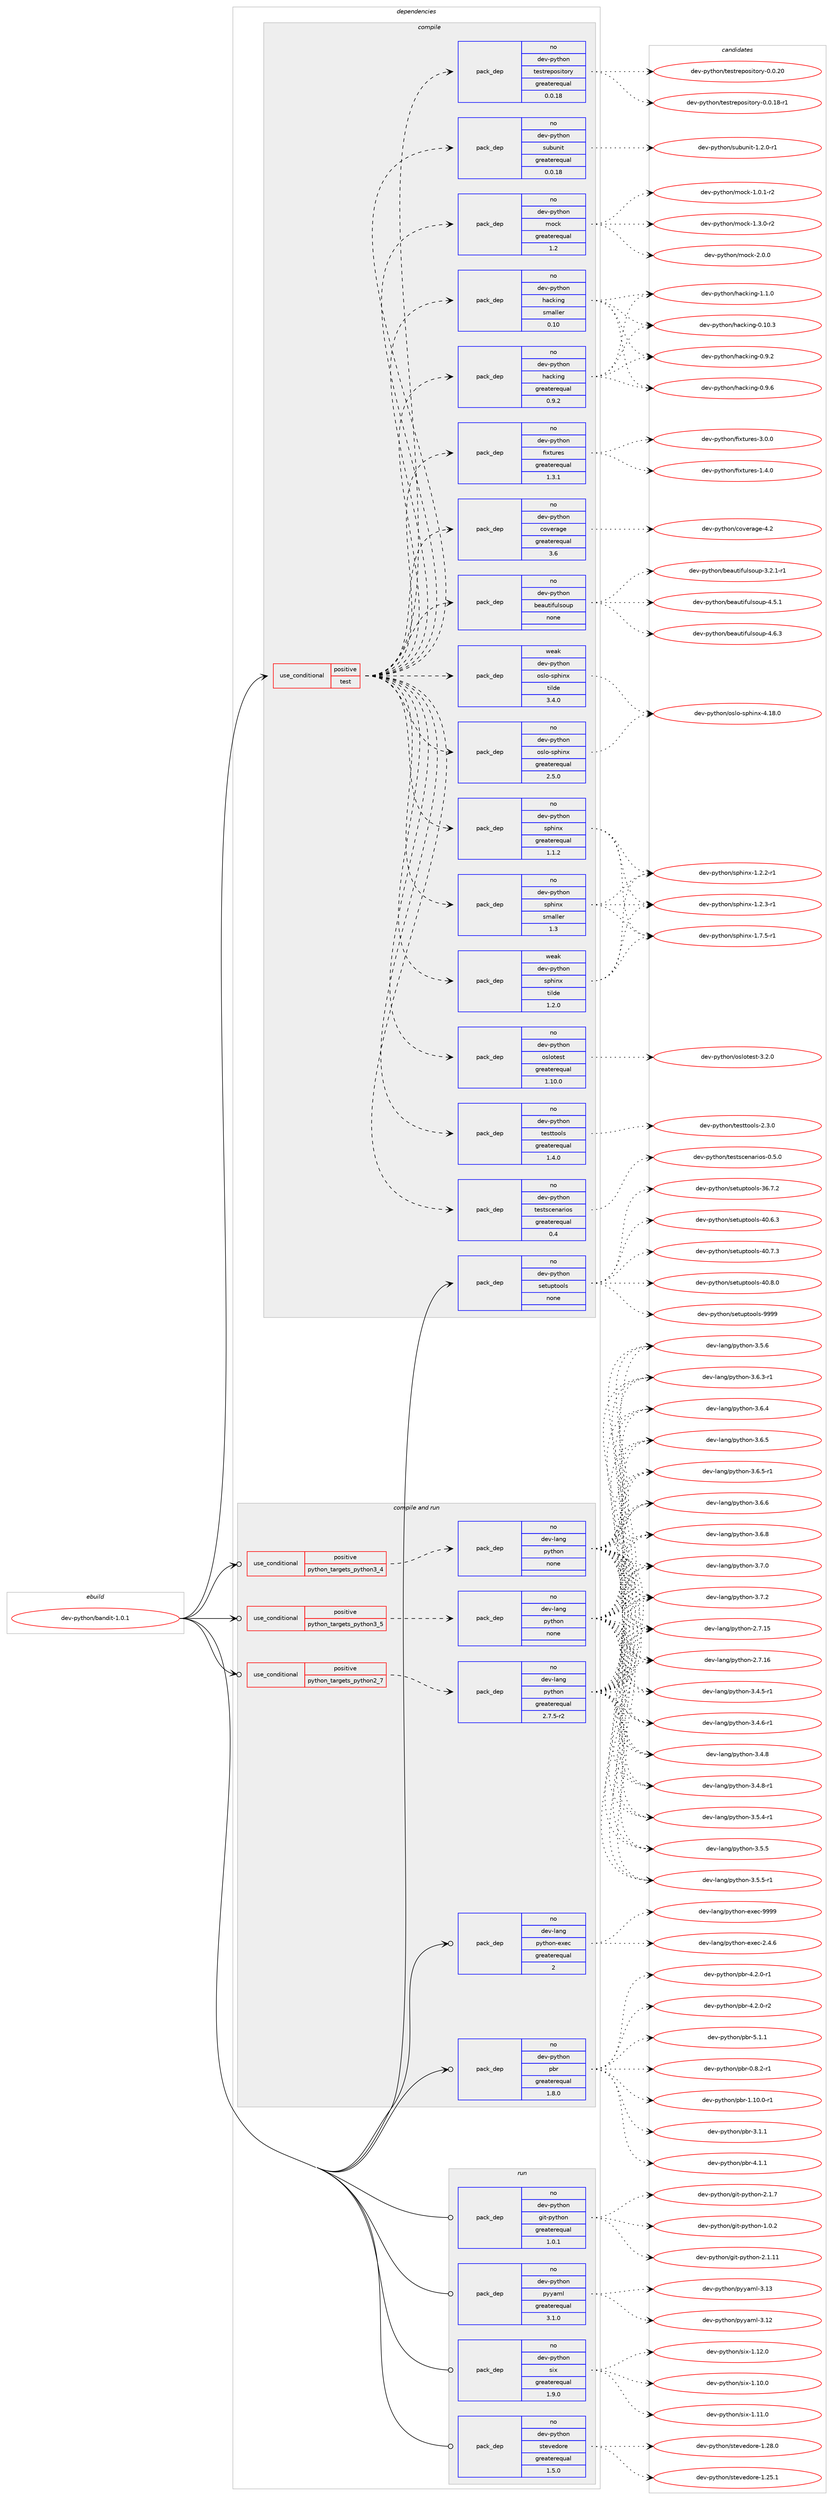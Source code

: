 digraph prolog {

# *************
# Graph options
# *************

newrank=true;
concentrate=true;
compound=true;
graph [rankdir=LR,fontname=Helvetica,fontsize=10,ranksep=1.5];#, ranksep=2.5, nodesep=0.2];
edge  [arrowhead=vee];
node  [fontname=Helvetica,fontsize=10];

# **********
# The ebuild
# **********

subgraph cluster_leftcol {
color=gray;
rank=same;
label=<<i>ebuild</i>>;
id [label="dev-python/bandit-1.0.1", color=red, width=4, href="../dev-python/bandit-1.0.1.svg"];
}

# ****************
# The dependencies
# ****************

subgraph cluster_midcol {
color=gray;
label=<<i>dependencies</i>>;
subgraph cluster_compile {
fillcolor="#eeeeee";
style=filled;
label=<<i>compile</i>>;
subgraph cond371466 {
dependency1400429 [label=<<TABLE BORDER="0" CELLBORDER="1" CELLSPACING="0" CELLPADDING="4"><TR><TD ROWSPAN="3" CELLPADDING="10">use_conditional</TD></TR><TR><TD>positive</TD></TR><TR><TD>test</TD></TR></TABLE>>, shape=none, color=red];
subgraph pack1005736 {
dependency1400430 [label=<<TABLE BORDER="0" CELLBORDER="1" CELLSPACING="0" CELLPADDING="4" WIDTH="220"><TR><TD ROWSPAN="6" CELLPADDING="30">pack_dep</TD></TR><TR><TD WIDTH="110">no</TD></TR><TR><TD>dev-python</TD></TR><TR><TD>coverage</TD></TR><TR><TD>greaterequal</TD></TR><TR><TD>3.6</TD></TR></TABLE>>, shape=none, color=blue];
}
dependency1400429:e -> dependency1400430:w [weight=20,style="dashed",arrowhead="vee"];
subgraph pack1005737 {
dependency1400431 [label=<<TABLE BORDER="0" CELLBORDER="1" CELLSPACING="0" CELLPADDING="4" WIDTH="220"><TR><TD ROWSPAN="6" CELLPADDING="30">pack_dep</TD></TR><TR><TD WIDTH="110">no</TD></TR><TR><TD>dev-python</TD></TR><TR><TD>fixtures</TD></TR><TR><TD>greaterequal</TD></TR><TR><TD>1.3.1</TD></TR></TABLE>>, shape=none, color=blue];
}
dependency1400429:e -> dependency1400431:w [weight=20,style="dashed",arrowhead="vee"];
subgraph pack1005738 {
dependency1400432 [label=<<TABLE BORDER="0" CELLBORDER="1" CELLSPACING="0" CELLPADDING="4" WIDTH="220"><TR><TD ROWSPAN="6" CELLPADDING="30">pack_dep</TD></TR><TR><TD WIDTH="110">no</TD></TR><TR><TD>dev-python</TD></TR><TR><TD>hacking</TD></TR><TR><TD>greaterequal</TD></TR><TR><TD>0.9.2</TD></TR></TABLE>>, shape=none, color=blue];
}
dependency1400429:e -> dependency1400432:w [weight=20,style="dashed",arrowhead="vee"];
subgraph pack1005739 {
dependency1400433 [label=<<TABLE BORDER="0" CELLBORDER="1" CELLSPACING="0" CELLPADDING="4" WIDTH="220"><TR><TD ROWSPAN="6" CELLPADDING="30">pack_dep</TD></TR><TR><TD WIDTH="110">no</TD></TR><TR><TD>dev-python</TD></TR><TR><TD>hacking</TD></TR><TR><TD>smaller</TD></TR><TR><TD>0.10</TD></TR></TABLE>>, shape=none, color=blue];
}
dependency1400429:e -> dependency1400433:w [weight=20,style="dashed",arrowhead="vee"];
subgraph pack1005740 {
dependency1400434 [label=<<TABLE BORDER="0" CELLBORDER="1" CELLSPACING="0" CELLPADDING="4" WIDTH="220"><TR><TD ROWSPAN="6" CELLPADDING="30">pack_dep</TD></TR><TR><TD WIDTH="110">no</TD></TR><TR><TD>dev-python</TD></TR><TR><TD>mock</TD></TR><TR><TD>greaterequal</TD></TR><TR><TD>1.2</TD></TR></TABLE>>, shape=none, color=blue];
}
dependency1400429:e -> dependency1400434:w [weight=20,style="dashed",arrowhead="vee"];
subgraph pack1005741 {
dependency1400435 [label=<<TABLE BORDER="0" CELLBORDER="1" CELLSPACING="0" CELLPADDING="4" WIDTH="220"><TR><TD ROWSPAN="6" CELLPADDING="30">pack_dep</TD></TR><TR><TD WIDTH="110">no</TD></TR><TR><TD>dev-python</TD></TR><TR><TD>subunit</TD></TR><TR><TD>greaterequal</TD></TR><TR><TD>0.0.18</TD></TR></TABLE>>, shape=none, color=blue];
}
dependency1400429:e -> dependency1400435:w [weight=20,style="dashed",arrowhead="vee"];
subgraph pack1005742 {
dependency1400436 [label=<<TABLE BORDER="0" CELLBORDER="1" CELLSPACING="0" CELLPADDING="4" WIDTH="220"><TR><TD ROWSPAN="6" CELLPADDING="30">pack_dep</TD></TR><TR><TD WIDTH="110">no</TD></TR><TR><TD>dev-python</TD></TR><TR><TD>testrepository</TD></TR><TR><TD>greaterequal</TD></TR><TR><TD>0.0.18</TD></TR></TABLE>>, shape=none, color=blue];
}
dependency1400429:e -> dependency1400436:w [weight=20,style="dashed",arrowhead="vee"];
subgraph pack1005743 {
dependency1400437 [label=<<TABLE BORDER="0" CELLBORDER="1" CELLSPACING="0" CELLPADDING="4" WIDTH="220"><TR><TD ROWSPAN="6" CELLPADDING="30">pack_dep</TD></TR><TR><TD WIDTH="110">no</TD></TR><TR><TD>dev-python</TD></TR><TR><TD>testscenarios</TD></TR><TR><TD>greaterequal</TD></TR><TR><TD>0.4</TD></TR></TABLE>>, shape=none, color=blue];
}
dependency1400429:e -> dependency1400437:w [weight=20,style="dashed",arrowhead="vee"];
subgraph pack1005744 {
dependency1400438 [label=<<TABLE BORDER="0" CELLBORDER="1" CELLSPACING="0" CELLPADDING="4" WIDTH="220"><TR><TD ROWSPAN="6" CELLPADDING="30">pack_dep</TD></TR><TR><TD WIDTH="110">no</TD></TR><TR><TD>dev-python</TD></TR><TR><TD>testtools</TD></TR><TR><TD>greaterequal</TD></TR><TR><TD>1.4.0</TD></TR></TABLE>>, shape=none, color=blue];
}
dependency1400429:e -> dependency1400438:w [weight=20,style="dashed",arrowhead="vee"];
subgraph pack1005745 {
dependency1400439 [label=<<TABLE BORDER="0" CELLBORDER="1" CELLSPACING="0" CELLPADDING="4" WIDTH="220"><TR><TD ROWSPAN="6" CELLPADDING="30">pack_dep</TD></TR><TR><TD WIDTH="110">no</TD></TR><TR><TD>dev-python</TD></TR><TR><TD>oslotest</TD></TR><TR><TD>greaterequal</TD></TR><TR><TD>1.10.0</TD></TR></TABLE>>, shape=none, color=blue];
}
dependency1400429:e -> dependency1400439:w [weight=20,style="dashed",arrowhead="vee"];
subgraph pack1005746 {
dependency1400440 [label=<<TABLE BORDER="0" CELLBORDER="1" CELLSPACING="0" CELLPADDING="4" WIDTH="220"><TR><TD ROWSPAN="6" CELLPADDING="30">pack_dep</TD></TR><TR><TD WIDTH="110">no</TD></TR><TR><TD>dev-python</TD></TR><TR><TD>sphinx</TD></TR><TR><TD>greaterequal</TD></TR><TR><TD>1.1.2</TD></TR></TABLE>>, shape=none, color=blue];
}
dependency1400429:e -> dependency1400440:w [weight=20,style="dashed",arrowhead="vee"];
subgraph pack1005747 {
dependency1400441 [label=<<TABLE BORDER="0" CELLBORDER="1" CELLSPACING="0" CELLPADDING="4" WIDTH="220"><TR><TD ROWSPAN="6" CELLPADDING="30">pack_dep</TD></TR><TR><TD WIDTH="110">weak</TD></TR><TR><TD>dev-python</TD></TR><TR><TD>sphinx</TD></TR><TR><TD>tilde</TD></TR><TR><TD>1.2.0</TD></TR></TABLE>>, shape=none, color=blue];
}
dependency1400429:e -> dependency1400441:w [weight=20,style="dashed",arrowhead="vee"];
subgraph pack1005748 {
dependency1400442 [label=<<TABLE BORDER="0" CELLBORDER="1" CELLSPACING="0" CELLPADDING="4" WIDTH="220"><TR><TD ROWSPAN="6" CELLPADDING="30">pack_dep</TD></TR><TR><TD WIDTH="110">no</TD></TR><TR><TD>dev-python</TD></TR><TR><TD>sphinx</TD></TR><TR><TD>smaller</TD></TR><TR><TD>1.3</TD></TR></TABLE>>, shape=none, color=blue];
}
dependency1400429:e -> dependency1400442:w [weight=20,style="dashed",arrowhead="vee"];
subgraph pack1005749 {
dependency1400443 [label=<<TABLE BORDER="0" CELLBORDER="1" CELLSPACING="0" CELLPADDING="4" WIDTH="220"><TR><TD ROWSPAN="6" CELLPADDING="30">pack_dep</TD></TR><TR><TD WIDTH="110">no</TD></TR><TR><TD>dev-python</TD></TR><TR><TD>oslo-sphinx</TD></TR><TR><TD>greaterequal</TD></TR><TR><TD>2.5.0</TD></TR></TABLE>>, shape=none, color=blue];
}
dependency1400429:e -> dependency1400443:w [weight=20,style="dashed",arrowhead="vee"];
subgraph pack1005750 {
dependency1400444 [label=<<TABLE BORDER="0" CELLBORDER="1" CELLSPACING="0" CELLPADDING="4" WIDTH="220"><TR><TD ROWSPAN="6" CELLPADDING="30">pack_dep</TD></TR><TR><TD WIDTH="110">weak</TD></TR><TR><TD>dev-python</TD></TR><TR><TD>oslo-sphinx</TD></TR><TR><TD>tilde</TD></TR><TR><TD>3.4.0</TD></TR></TABLE>>, shape=none, color=blue];
}
dependency1400429:e -> dependency1400444:w [weight=20,style="dashed",arrowhead="vee"];
subgraph pack1005751 {
dependency1400445 [label=<<TABLE BORDER="0" CELLBORDER="1" CELLSPACING="0" CELLPADDING="4" WIDTH="220"><TR><TD ROWSPAN="6" CELLPADDING="30">pack_dep</TD></TR><TR><TD WIDTH="110">no</TD></TR><TR><TD>dev-python</TD></TR><TR><TD>beautifulsoup</TD></TR><TR><TD>none</TD></TR><TR><TD></TD></TR></TABLE>>, shape=none, color=blue];
}
dependency1400429:e -> dependency1400445:w [weight=20,style="dashed",arrowhead="vee"];
}
id:e -> dependency1400429:w [weight=20,style="solid",arrowhead="vee"];
subgraph pack1005752 {
dependency1400446 [label=<<TABLE BORDER="0" CELLBORDER="1" CELLSPACING="0" CELLPADDING="4" WIDTH="220"><TR><TD ROWSPAN="6" CELLPADDING="30">pack_dep</TD></TR><TR><TD WIDTH="110">no</TD></TR><TR><TD>dev-python</TD></TR><TR><TD>setuptools</TD></TR><TR><TD>none</TD></TR><TR><TD></TD></TR></TABLE>>, shape=none, color=blue];
}
id:e -> dependency1400446:w [weight=20,style="solid",arrowhead="vee"];
}
subgraph cluster_compileandrun {
fillcolor="#eeeeee";
style=filled;
label=<<i>compile and run</i>>;
subgraph cond371467 {
dependency1400447 [label=<<TABLE BORDER="0" CELLBORDER="1" CELLSPACING="0" CELLPADDING="4"><TR><TD ROWSPAN="3" CELLPADDING="10">use_conditional</TD></TR><TR><TD>positive</TD></TR><TR><TD>python_targets_python2_7</TD></TR></TABLE>>, shape=none, color=red];
subgraph pack1005753 {
dependency1400448 [label=<<TABLE BORDER="0" CELLBORDER="1" CELLSPACING="0" CELLPADDING="4" WIDTH="220"><TR><TD ROWSPAN="6" CELLPADDING="30">pack_dep</TD></TR><TR><TD WIDTH="110">no</TD></TR><TR><TD>dev-lang</TD></TR><TR><TD>python</TD></TR><TR><TD>greaterequal</TD></TR><TR><TD>2.7.5-r2</TD></TR></TABLE>>, shape=none, color=blue];
}
dependency1400447:e -> dependency1400448:w [weight=20,style="dashed",arrowhead="vee"];
}
id:e -> dependency1400447:w [weight=20,style="solid",arrowhead="odotvee"];
subgraph cond371468 {
dependency1400449 [label=<<TABLE BORDER="0" CELLBORDER="1" CELLSPACING="0" CELLPADDING="4"><TR><TD ROWSPAN="3" CELLPADDING="10">use_conditional</TD></TR><TR><TD>positive</TD></TR><TR><TD>python_targets_python3_4</TD></TR></TABLE>>, shape=none, color=red];
subgraph pack1005754 {
dependency1400450 [label=<<TABLE BORDER="0" CELLBORDER="1" CELLSPACING="0" CELLPADDING="4" WIDTH="220"><TR><TD ROWSPAN="6" CELLPADDING="30">pack_dep</TD></TR><TR><TD WIDTH="110">no</TD></TR><TR><TD>dev-lang</TD></TR><TR><TD>python</TD></TR><TR><TD>none</TD></TR><TR><TD></TD></TR></TABLE>>, shape=none, color=blue];
}
dependency1400449:e -> dependency1400450:w [weight=20,style="dashed",arrowhead="vee"];
}
id:e -> dependency1400449:w [weight=20,style="solid",arrowhead="odotvee"];
subgraph cond371469 {
dependency1400451 [label=<<TABLE BORDER="0" CELLBORDER="1" CELLSPACING="0" CELLPADDING="4"><TR><TD ROWSPAN="3" CELLPADDING="10">use_conditional</TD></TR><TR><TD>positive</TD></TR><TR><TD>python_targets_python3_5</TD></TR></TABLE>>, shape=none, color=red];
subgraph pack1005755 {
dependency1400452 [label=<<TABLE BORDER="0" CELLBORDER="1" CELLSPACING="0" CELLPADDING="4" WIDTH="220"><TR><TD ROWSPAN="6" CELLPADDING="30">pack_dep</TD></TR><TR><TD WIDTH="110">no</TD></TR><TR><TD>dev-lang</TD></TR><TR><TD>python</TD></TR><TR><TD>none</TD></TR><TR><TD></TD></TR></TABLE>>, shape=none, color=blue];
}
dependency1400451:e -> dependency1400452:w [weight=20,style="dashed",arrowhead="vee"];
}
id:e -> dependency1400451:w [weight=20,style="solid",arrowhead="odotvee"];
subgraph pack1005756 {
dependency1400453 [label=<<TABLE BORDER="0" CELLBORDER="1" CELLSPACING="0" CELLPADDING="4" WIDTH="220"><TR><TD ROWSPAN="6" CELLPADDING="30">pack_dep</TD></TR><TR><TD WIDTH="110">no</TD></TR><TR><TD>dev-lang</TD></TR><TR><TD>python-exec</TD></TR><TR><TD>greaterequal</TD></TR><TR><TD>2</TD></TR></TABLE>>, shape=none, color=blue];
}
id:e -> dependency1400453:w [weight=20,style="solid",arrowhead="odotvee"];
subgraph pack1005757 {
dependency1400454 [label=<<TABLE BORDER="0" CELLBORDER="1" CELLSPACING="0" CELLPADDING="4" WIDTH="220"><TR><TD ROWSPAN="6" CELLPADDING="30">pack_dep</TD></TR><TR><TD WIDTH="110">no</TD></TR><TR><TD>dev-python</TD></TR><TR><TD>pbr</TD></TR><TR><TD>greaterequal</TD></TR><TR><TD>1.8.0</TD></TR></TABLE>>, shape=none, color=blue];
}
id:e -> dependency1400454:w [weight=20,style="solid",arrowhead="odotvee"];
}
subgraph cluster_run {
fillcolor="#eeeeee";
style=filled;
label=<<i>run</i>>;
subgraph pack1005758 {
dependency1400455 [label=<<TABLE BORDER="0" CELLBORDER="1" CELLSPACING="0" CELLPADDING="4" WIDTH="220"><TR><TD ROWSPAN="6" CELLPADDING="30">pack_dep</TD></TR><TR><TD WIDTH="110">no</TD></TR><TR><TD>dev-python</TD></TR><TR><TD>git-python</TD></TR><TR><TD>greaterequal</TD></TR><TR><TD>1.0.1</TD></TR></TABLE>>, shape=none, color=blue];
}
id:e -> dependency1400455:w [weight=20,style="solid",arrowhead="odot"];
subgraph pack1005759 {
dependency1400456 [label=<<TABLE BORDER="0" CELLBORDER="1" CELLSPACING="0" CELLPADDING="4" WIDTH="220"><TR><TD ROWSPAN="6" CELLPADDING="30">pack_dep</TD></TR><TR><TD WIDTH="110">no</TD></TR><TR><TD>dev-python</TD></TR><TR><TD>pyyaml</TD></TR><TR><TD>greaterequal</TD></TR><TR><TD>3.1.0</TD></TR></TABLE>>, shape=none, color=blue];
}
id:e -> dependency1400456:w [weight=20,style="solid",arrowhead="odot"];
subgraph pack1005760 {
dependency1400457 [label=<<TABLE BORDER="0" CELLBORDER="1" CELLSPACING="0" CELLPADDING="4" WIDTH="220"><TR><TD ROWSPAN="6" CELLPADDING="30">pack_dep</TD></TR><TR><TD WIDTH="110">no</TD></TR><TR><TD>dev-python</TD></TR><TR><TD>six</TD></TR><TR><TD>greaterequal</TD></TR><TR><TD>1.9.0</TD></TR></TABLE>>, shape=none, color=blue];
}
id:e -> dependency1400457:w [weight=20,style="solid",arrowhead="odot"];
subgraph pack1005761 {
dependency1400458 [label=<<TABLE BORDER="0" CELLBORDER="1" CELLSPACING="0" CELLPADDING="4" WIDTH="220"><TR><TD ROWSPAN="6" CELLPADDING="30">pack_dep</TD></TR><TR><TD WIDTH="110">no</TD></TR><TR><TD>dev-python</TD></TR><TR><TD>stevedore</TD></TR><TR><TD>greaterequal</TD></TR><TR><TD>1.5.0</TD></TR></TABLE>>, shape=none, color=blue];
}
id:e -> dependency1400458:w [weight=20,style="solid",arrowhead="odot"];
}
}

# **************
# The candidates
# **************

subgraph cluster_choices {
rank=same;
color=gray;
label=<<i>candidates</i>>;

subgraph choice1005736 {
color=black;
nodesep=1;
choice1001011184511212111610411111047991111181011149710310145524650 [label="dev-python/coverage-4.2", color=red, width=4,href="../dev-python/coverage-4.2.svg"];
dependency1400430:e -> choice1001011184511212111610411111047991111181011149710310145524650:w [style=dotted,weight="100"];
}
subgraph choice1005737 {
color=black;
nodesep=1;
choice1001011184511212111610411111047102105120116117114101115454946524648 [label="dev-python/fixtures-1.4.0", color=red, width=4,href="../dev-python/fixtures-1.4.0.svg"];
choice1001011184511212111610411111047102105120116117114101115455146484648 [label="dev-python/fixtures-3.0.0", color=red, width=4,href="../dev-python/fixtures-3.0.0.svg"];
dependency1400431:e -> choice1001011184511212111610411111047102105120116117114101115454946524648:w [style=dotted,weight="100"];
dependency1400431:e -> choice1001011184511212111610411111047102105120116117114101115455146484648:w [style=dotted,weight="100"];
}
subgraph choice1005738 {
color=black;
nodesep=1;
choice1001011184511212111610411111047104979910710511010345484649484651 [label="dev-python/hacking-0.10.3", color=red, width=4,href="../dev-python/hacking-0.10.3.svg"];
choice10010111845112121116104111110471049799107105110103454846574650 [label="dev-python/hacking-0.9.2", color=red, width=4,href="../dev-python/hacking-0.9.2.svg"];
choice10010111845112121116104111110471049799107105110103454846574654 [label="dev-python/hacking-0.9.6", color=red, width=4,href="../dev-python/hacking-0.9.6.svg"];
choice10010111845112121116104111110471049799107105110103454946494648 [label="dev-python/hacking-1.1.0", color=red, width=4,href="../dev-python/hacking-1.1.0.svg"];
dependency1400432:e -> choice1001011184511212111610411111047104979910710511010345484649484651:w [style=dotted,weight="100"];
dependency1400432:e -> choice10010111845112121116104111110471049799107105110103454846574650:w [style=dotted,weight="100"];
dependency1400432:e -> choice10010111845112121116104111110471049799107105110103454846574654:w [style=dotted,weight="100"];
dependency1400432:e -> choice10010111845112121116104111110471049799107105110103454946494648:w [style=dotted,weight="100"];
}
subgraph choice1005739 {
color=black;
nodesep=1;
choice1001011184511212111610411111047104979910710511010345484649484651 [label="dev-python/hacking-0.10.3", color=red, width=4,href="../dev-python/hacking-0.10.3.svg"];
choice10010111845112121116104111110471049799107105110103454846574650 [label="dev-python/hacking-0.9.2", color=red, width=4,href="../dev-python/hacking-0.9.2.svg"];
choice10010111845112121116104111110471049799107105110103454846574654 [label="dev-python/hacking-0.9.6", color=red, width=4,href="../dev-python/hacking-0.9.6.svg"];
choice10010111845112121116104111110471049799107105110103454946494648 [label="dev-python/hacking-1.1.0", color=red, width=4,href="../dev-python/hacking-1.1.0.svg"];
dependency1400433:e -> choice1001011184511212111610411111047104979910710511010345484649484651:w [style=dotted,weight="100"];
dependency1400433:e -> choice10010111845112121116104111110471049799107105110103454846574650:w [style=dotted,weight="100"];
dependency1400433:e -> choice10010111845112121116104111110471049799107105110103454846574654:w [style=dotted,weight="100"];
dependency1400433:e -> choice10010111845112121116104111110471049799107105110103454946494648:w [style=dotted,weight="100"];
}
subgraph choice1005740 {
color=black;
nodesep=1;
choice1001011184511212111610411111047109111991074549464846494511450 [label="dev-python/mock-1.0.1-r2", color=red, width=4,href="../dev-python/mock-1.0.1-r2.svg"];
choice1001011184511212111610411111047109111991074549465146484511450 [label="dev-python/mock-1.3.0-r2", color=red, width=4,href="../dev-python/mock-1.3.0-r2.svg"];
choice100101118451121211161041111104710911199107455046484648 [label="dev-python/mock-2.0.0", color=red, width=4,href="../dev-python/mock-2.0.0.svg"];
dependency1400434:e -> choice1001011184511212111610411111047109111991074549464846494511450:w [style=dotted,weight="100"];
dependency1400434:e -> choice1001011184511212111610411111047109111991074549465146484511450:w [style=dotted,weight="100"];
dependency1400434:e -> choice100101118451121211161041111104710911199107455046484648:w [style=dotted,weight="100"];
}
subgraph choice1005741 {
color=black;
nodesep=1;
choice1001011184511212111610411111047115117981171101051164549465046484511449 [label="dev-python/subunit-1.2.0-r1", color=red, width=4,href="../dev-python/subunit-1.2.0-r1.svg"];
dependency1400435:e -> choice1001011184511212111610411111047115117981171101051164549465046484511449:w [style=dotted,weight="100"];
}
subgraph choice1005742 {
color=black;
nodesep=1;
choice1001011184511212111610411111047116101115116114101112111115105116111114121454846484649564511449 [label="dev-python/testrepository-0.0.18-r1", color=red, width=4,href="../dev-python/testrepository-0.0.18-r1.svg"];
choice100101118451121211161041111104711610111511611410111211111510511611111412145484648465048 [label="dev-python/testrepository-0.0.20", color=red, width=4,href="../dev-python/testrepository-0.0.20.svg"];
dependency1400436:e -> choice1001011184511212111610411111047116101115116114101112111115105116111114121454846484649564511449:w [style=dotted,weight="100"];
dependency1400436:e -> choice100101118451121211161041111104711610111511611410111211111510511611111412145484648465048:w [style=dotted,weight="100"];
}
subgraph choice1005743 {
color=black;
nodesep=1;
choice10010111845112121116104111110471161011151161159910111097114105111115454846534648 [label="dev-python/testscenarios-0.5.0", color=red, width=4,href="../dev-python/testscenarios-0.5.0.svg"];
dependency1400437:e -> choice10010111845112121116104111110471161011151161159910111097114105111115454846534648:w [style=dotted,weight="100"];
}
subgraph choice1005744 {
color=black;
nodesep=1;
choice1001011184511212111610411111047116101115116116111111108115455046514648 [label="dev-python/testtools-2.3.0", color=red, width=4,href="../dev-python/testtools-2.3.0.svg"];
dependency1400438:e -> choice1001011184511212111610411111047116101115116116111111108115455046514648:w [style=dotted,weight="100"];
}
subgraph choice1005745 {
color=black;
nodesep=1;
choice1001011184511212111610411111047111115108111116101115116455146504648 [label="dev-python/oslotest-3.2.0", color=red, width=4,href="../dev-python/oslotest-3.2.0.svg"];
dependency1400439:e -> choice1001011184511212111610411111047111115108111116101115116455146504648:w [style=dotted,weight="100"];
}
subgraph choice1005746 {
color=black;
nodesep=1;
choice10010111845112121116104111110471151121041051101204549465046504511449 [label="dev-python/sphinx-1.2.2-r1", color=red, width=4,href="../dev-python/sphinx-1.2.2-r1.svg"];
choice10010111845112121116104111110471151121041051101204549465046514511449 [label="dev-python/sphinx-1.2.3-r1", color=red, width=4,href="../dev-python/sphinx-1.2.3-r1.svg"];
choice10010111845112121116104111110471151121041051101204549465546534511449 [label="dev-python/sphinx-1.7.5-r1", color=red, width=4,href="../dev-python/sphinx-1.7.5-r1.svg"];
dependency1400440:e -> choice10010111845112121116104111110471151121041051101204549465046504511449:w [style=dotted,weight="100"];
dependency1400440:e -> choice10010111845112121116104111110471151121041051101204549465046514511449:w [style=dotted,weight="100"];
dependency1400440:e -> choice10010111845112121116104111110471151121041051101204549465546534511449:w [style=dotted,weight="100"];
}
subgraph choice1005747 {
color=black;
nodesep=1;
choice10010111845112121116104111110471151121041051101204549465046504511449 [label="dev-python/sphinx-1.2.2-r1", color=red, width=4,href="../dev-python/sphinx-1.2.2-r1.svg"];
choice10010111845112121116104111110471151121041051101204549465046514511449 [label="dev-python/sphinx-1.2.3-r1", color=red, width=4,href="../dev-python/sphinx-1.2.3-r1.svg"];
choice10010111845112121116104111110471151121041051101204549465546534511449 [label="dev-python/sphinx-1.7.5-r1", color=red, width=4,href="../dev-python/sphinx-1.7.5-r1.svg"];
dependency1400441:e -> choice10010111845112121116104111110471151121041051101204549465046504511449:w [style=dotted,weight="100"];
dependency1400441:e -> choice10010111845112121116104111110471151121041051101204549465046514511449:w [style=dotted,weight="100"];
dependency1400441:e -> choice10010111845112121116104111110471151121041051101204549465546534511449:w [style=dotted,weight="100"];
}
subgraph choice1005748 {
color=black;
nodesep=1;
choice10010111845112121116104111110471151121041051101204549465046504511449 [label="dev-python/sphinx-1.2.2-r1", color=red, width=4,href="../dev-python/sphinx-1.2.2-r1.svg"];
choice10010111845112121116104111110471151121041051101204549465046514511449 [label="dev-python/sphinx-1.2.3-r1", color=red, width=4,href="../dev-python/sphinx-1.2.3-r1.svg"];
choice10010111845112121116104111110471151121041051101204549465546534511449 [label="dev-python/sphinx-1.7.5-r1", color=red, width=4,href="../dev-python/sphinx-1.7.5-r1.svg"];
dependency1400442:e -> choice10010111845112121116104111110471151121041051101204549465046504511449:w [style=dotted,weight="100"];
dependency1400442:e -> choice10010111845112121116104111110471151121041051101204549465046514511449:w [style=dotted,weight="100"];
dependency1400442:e -> choice10010111845112121116104111110471151121041051101204549465546534511449:w [style=dotted,weight="100"];
}
subgraph choice1005749 {
color=black;
nodesep=1;
choice10010111845112121116104111110471111151081114511511210410511012045524649564648 [label="dev-python/oslo-sphinx-4.18.0", color=red, width=4,href="../dev-python/oslo-sphinx-4.18.0.svg"];
dependency1400443:e -> choice10010111845112121116104111110471111151081114511511210410511012045524649564648:w [style=dotted,weight="100"];
}
subgraph choice1005750 {
color=black;
nodesep=1;
choice10010111845112121116104111110471111151081114511511210410511012045524649564648 [label="dev-python/oslo-sphinx-4.18.0", color=red, width=4,href="../dev-python/oslo-sphinx-4.18.0.svg"];
dependency1400444:e -> choice10010111845112121116104111110471111151081114511511210410511012045524649564648:w [style=dotted,weight="100"];
}
subgraph choice1005751 {
color=black;
nodesep=1;
choice100101118451121211161041111104798101971171161051021171081151111171124551465046494511449 [label="dev-python/beautifulsoup-3.2.1-r1", color=red, width=4,href="../dev-python/beautifulsoup-3.2.1-r1.svg"];
choice10010111845112121116104111110479810197117116105102117108115111117112455246534649 [label="dev-python/beautifulsoup-4.5.1", color=red, width=4,href="../dev-python/beautifulsoup-4.5.1.svg"];
choice10010111845112121116104111110479810197117116105102117108115111117112455246544651 [label="dev-python/beautifulsoup-4.6.3", color=red, width=4,href="../dev-python/beautifulsoup-4.6.3.svg"];
dependency1400445:e -> choice100101118451121211161041111104798101971171161051021171081151111171124551465046494511449:w [style=dotted,weight="100"];
dependency1400445:e -> choice10010111845112121116104111110479810197117116105102117108115111117112455246534649:w [style=dotted,weight="100"];
dependency1400445:e -> choice10010111845112121116104111110479810197117116105102117108115111117112455246544651:w [style=dotted,weight="100"];
}
subgraph choice1005752 {
color=black;
nodesep=1;
choice100101118451121211161041111104711510111611711211611111110811545515446554650 [label="dev-python/setuptools-36.7.2", color=red, width=4,href="../dev-python/setuptools-36.7.2.svg"];
choice100101118451121211161041111104711510111611711211611111110811545524846544651 [label="dev-python/setuptools-40.6.3", color=red, width=4,href="../dev-python/setuptools-40.6.3.svg"];
choice100101118451121211161041111104711510111611711211611111110811545524846554651 [label="dev-python/setuptools-40.7.3", color=red, width=4,href="../dev-python/setuptools-40.7.3.svg"];
choice100101118451121211161041111104711510111611711211611111110811545524846564648 [label="dev-python/setuptools-40.8.0", color=red, width=4,href="../dev-python/setuptools-40.8.0.svg"];
choice10010111845112121116104111110471151011161171121161111111081154557575757 [label="dev-python/setuptools-9999", color=red, width=4,href="../dev-python/setuptools-9999.svg"];
dependency1400446:e -> choice100101118451121211161041111104711510111611711211611111110811545515446554650:w [style=dotted,weight="100"];
dependency1400446:e -> choice100101118451121211161041111104711510111611711211611111110811545524846544651:w [style=dotted,weight="100"];
dependency1400446:e -> choice100101118451121211161041111104711510111611711211611111110811545524846554651:w [style=dotted,weight="100"];
dependency1400446:e -> choice100101118451121211161041111104711510111611711211611111110811545524846564648:w [style=dotted,weight="100"];
dependency1400446:e -> choice10010111845112121116104111110471151011161171121161111111081154557575757:w [style=dotted,weight="100"];
}
subgraph choice1005753 {
color=black;
nodesep=1;
choice10010111845108971101034711212111610411111045504655464953 [label="dev-lang/python-2.7.15", color=red, width=4,href="../dev-lang/python-2.7.15.svg"];
choice10010111845108971101034711212111610411111045504655464954 [label="dev-lang/python-2.7.16", color=red, width=4,href="../dev-lang/python-2.7.16.svg"];
choice1001011184510897110103471121211161041111104551465246534511449 [label="dev-lang/python-3.4.5-r1", color=red, width=4,href="../dev-lang/python-3.4.5-r1.svg"];
choice1001011184510897110103471121211161041111104551465246544511449 [label="dev-lang/python-3.4.6-r1", color=red, width=4,href="../dev-lang/python-3.4.6-r1.svg"];
choice100101118451089711010347112121116104111110455146524656 [label="dev-lang/python-3.4.8", color=red, width=4,href="../dev-lang/python-3.4.8.svg"];
choice1001011184510897110103471121211161041111104551465246564511449 [label="dev-lang/python-3.4.8-r1", color=red, width=4,href="../dev-lang/python-3.4.8-r1.svg"];
choice1001011184510897110103471121211161041111104551465346524511449 [label="dev-lang/python-3.5.4-r1", color=red, width=4,href="../dev-lang/python-3.5.4-r1.svg"];
choice100101118451089711010347112121116104111110455146534653 [label="dev-lang/python-3.5.5", color=red, width=4,href="../dev-lang/python-3.5.5.svg"];
choice1001011184510897110103471121211161041111104551465346534511449 [label="dev-lang/python-3.5.5-r1", color=red, width=4,href="../dev-lang/python-3.5.5-r1.svg"];
choice100101118451089711010347112121116104111110455146534654 [label="dev-lang/python-3.5.6", color=red, width=4,href="../dev-lang/python-3.5.6.svg"];
choice1001011184510897110103471121211161041111104551465446514511449 [label="dev-lang/python-3.6.3-r1", color=red, width=4,href="../dev-lang/python-3.6.3-r1.svg"];
choice100101118451089711010347112121116104111110455146544652 [label="dev-lang/python-3.6.4", color=red, width=4,href="../dev-lang/python-3.6.4.svg"];
choice100101118451089711010347112121116104111110455146544653 [label="dev-lang/python-3.6.5", color=red, width=4,href="../dev-lang/python-3.6.5.svg"];
choice1001011184510897110103471121211161041111104551465446534511449 [label="dev-lang/python-3.6.5-r1", color=red, width=4,href="../dev-lang/python-3.6.5-r1.svg"];
choice100101118451089711010347112121116104111110455146544654 [label="dev-lang/python-3.6.6", color=red, width=4,href="../dev-lang/python-3.6.6.svg"];
choice100101118451089711010347112121116104111110455146544656 [label="dev-lang/python-3.6.8", color=red, width=4,href="../dev-lang/python-3.6.8.svg"];
choice100101118451089711010347112121116104111110455146554648 [label="dev-lang/python-3.7.0", color=red, width=4,href="../dev-lang/python-3.7.0.svg"];
choice100101118451089711010347112121116104111110455146554650 [label="dev-lang/python-3.7.2", color=red, width=4,href="../dev-lang/python-3.7.2.svg"];
dependency1400448:e -> choice10010111845108971101034711212111610411111045504655464953:w [style=dotted,weight="100"];
dependency1400448:e -> choice10010111845108971101034711212111610411111045504655464954:w [style=dotted,weight="100"];
dependency1400448:e -> choice1001011184510897110103471121211161041111104551465246534511449:w [style=dotted,weight="100"];
dependency1400448:e -> choice1001011184510897110103471121211161041111104551465246544511449:w [style=dotted,weight="100"];
dependency1400448:e -> choice100101118451089711010347112121116104111110455146524656:w [style=dotted,weight="100"];
dependency1400448:e -> choice1001011184510897110103471121211161041111104551465246564511449:w [style=dotted,weight="100"];
dependency1400448:e -> choice1001011184510897110103471121211161041111104551465346524511449:w [style=dotted,weight="100"];
dependency1400448:e -> choice100101118451089711010347112121116104111110455146534653:w [style=dotted,weight="100"];
dependency1400448:e -> choice1001011184510897110103471121211161041111104551465346534511449:w [style=dotted,weight="100"];
dependency1400448:e -> choice100101118451089711010347112121116104111110455146534654:w [style=dotted,weight="100"];
dependency1400448:e -> choice1001011184510897110103471121211161041111104551465446514511449:w [style=dotted,weight="100"];
dependency1400448:e -> choice100101118451089711010347112121116104111110455146544652:w [style=dotted,weight="100"];
dependency1400448:e -> choice100101118451089711010347112121116104111110455146544653:w [style=dotted,weight="100"];
dependency1400448:e -> choice1001011184510897110103471121211161041111104551465446534511449:w [style=dotted,weight="100"];
dependency1400448:e -> choice100101118451089711010347112121116104111110455146544654:w [style=dotted,weight="100"];
dependency1400448:e -> choice100101118451089711010347112121116104111110455146544656:w [style=dotted,weight="100"];
dependency1400448:e -> choice100101118451089711010347112121116104111110455146554648:w [style=dotted,weight="100"];
dependency1400448:e -> choice100101118451089711010347112121116104111110455146554650:w [style=dotted,weight="100"];
}
subgraph choice1005754 {
color=black;
nodesep=1;
choice10010111845108971101034711212111610411111045504655464953 [label="dev-lang/python-2.7.15", color=red, width=4,href="../dev-lang/python-2.7.15.svg"];
choice10010111845108971101034711212111610411111045504655464954 [label="dev-lang/python-2.7.16", color=red, width=4,href="../dev-lang/python-2.7.16.svg"];
choice1001011184510897110103471121211161041111104551465246534511449 [label="dev-lang/python-3.4.5-r1", color=red, width=4,href="../dev-lang/python-3.4.5-r1.svg"];
choice1001011184510897110103471121211161041111104551465246544511449 [label="dev-lang/python-3.4.6-r1", color=red, width=4,href="../dev-lang/python-3.4.6-r1.svg"];
choice100101118451089711010347112121116104111110455146524656 [label="dev-lang/python-3.4.8", color=red, width=4,href="../dev-lang/python-3.4.8.svg"];
choice1001011184510897110103471121211161041111104551465246564511449 [label="dev-lang/python-3.4.8-r1", color=red, width=4,href="../dev-lang/python-3.4.8-r1.svg"];
choice1001011184510897110103471121211161041111104551465346524511449 [label="dev-lang/python-3.5.4-r1", color=red, width=4,href="../dev-lang/python-3.5.4-r1.svg"];
choice100101118451089711010347112121116104111110455146534653 [label="dev-lang/python-3.5.5", color=red, width=4,href="../dev-lang/python-3.5.5.svg"];
choice1001011184510897110103471121211161041111104551465346534511449 [label="dev-lang/python-3.5.5-r1", color=red, width=4,href="../dev-lang/python-3.5.5-r1.svg"];
choice100101118451089711010347112121116104111110455146534654 [label="dev-lang/python-3.5.6", color=red, width=4,href="../dev-lang/python-3.5.6.svg"];
choice1001011184510897110103471121211161041111104551465446514511449 [label="dev-lang/python-3.6.3-r1", color=red, width=4,href="../dev-lang/python-3.6.3-r1.svg"];
choice100101118451089711010347112121116104111110455146544652 [label="dev-lang/python-3.6.4", color=red, width=4,href="../dev-lang/python-3.6.4.svg"];
choice100101118451089711010347112121116104111110455146544653 [label="dev-lang/python-3.6.5", color=red, width=4,href="../dev-lang/python-3.6.5.svg"];
choice1001011184510897110103471121211161041111104551465446534511449 [label="dev-lang/python-3.6.5-r1", color=red, width=4,href="../dev-lang/python-3.6.5-r1.svg"];
choice100101118451089711010347112121116104111110455146544654 [label="dev-lang/python-3.6.6", color=red, width=4,href="../dev-lang/python-3.6.6.svg"];
choice100101118451089711010347112121116104111110455146544656 [label="dev-lang/python-3.6.8", color=red, width=4,href="../dev-lang/python-3.6.8.svg"];
choice100101118451089711010347112121116104111110455146554648 [label="dev-lang/python-3.7.0", color=red, width=4,href="../dev-lang/python-3.7.0.svg"];
choice100101118451089711010347112121116104111110455146554650 [label="dev-lang/python-3.7.2", color=red, width=4,href="../dev-lang/python-3.7.2.svg"];
dependency1400450:e -> choice10010111845108971101034711212111610411111045504655464953:w [style=dotted,weight="100"];
dependency1400450:e -> choice10010111845108971101034711212111610411111045504655464954:w [style=dotted,weight="100"];
dependency1400450:e -> choice1001011184510897110103471121211161041111104551465246534511449:w [style=dotted,weight="100"];
dependency1400450:e -> choice1001011184510897110103471121211161041111104551465246544511449:w [style=dotted,weight="100"];
dependency1400450:e -> choice100101118451089711010347112121116104111110455146524656:w [style=dotted,weight="100"];
dependency1400450:e -> choice1001011184510897110103471121211161041111104551465246564511449:w [style=dotted,weight="100"];
dependency1400450:e -> choice1001011184510897110103471121211161041111104551465346524511449:w [style=dotted,weight="100"];
dependency1400450:e -> choice100101118451089711010347112121116104111110455146534653:w [style=dotted,weight="100"];
dependency1400450:e -> choice1001011184510897110103471121211161041111104551465346534511449:w [style=dotted,weight="100"];
dependency1400450:e -> choice100101118451089711010347112121116104111110455146534654:w [style=dotted,weight="100"];
dependency1400450:e -> choice1001011184510897110103471121211161041111104551465446514511449:w [style=dotted,weight="100"];
dependency1400450:e -> choice100101118451089711010347112121116104111110455146544652:w [style=dotted,weight="100"];
dependency1400450:e -> choice100101118451089711010347112121116104111110455146544653:w [style=dotted,weight="100"];
dependency1400450:e -> choice1001011184510897110103471121211161041111104551465446534511449:w [style=dotted,weight="100"];
dependency1400450:e -> choice100101118451089711010347112121116104111110455146544654:w [style=dotted,weight="100"];
dependency1400450:e -> choice100101118451089711010347112121116104111110455146544656:w [style=dotted,weight="100"];
dependency1400450:e -> choice100101118451089711010347112121116104111110455146554648:w [style=dotted,weight="100"];
dependency1400450:e -> choice100101118451089711010347112121116104111110455146554650:w [style=dotted,weight="100"];
}
subgraph choice1005755 {
color=black;
nodesep=1;
choice10010111845108971101034711212111610411111045504655464953 [label="dev-lang/python-2.7.15", color=red, width=4,href="../dev-lang/python-2.7.15.svg"];
choice10010111845108971101034711212111610411111045504655464954 [label="dev-lang/python-2.7.16", color=red, width=4,href="../dev-lang/python-2.7.16.svg"];
choice1001011184510897110103471121211161041111104551465246534511449 [label="dev-lang/python-3.4.5-r1", color=red, width=4,href="../dev-lang/python-3.4.5-r1.svg"];
choice1001011184510897110103471121211161041111104551465246544511449 [label="dev-lang/python-3.4.6-r1", color=red, width=4,href="../dev-lang/python-3.4.6-r1.svg"];
choice100101118451089711010347112121116104111110455146524656 [label="dev-lang/python-3.4.8", color=red, width=4,href="../dev-lang/python-3.4.8.svg"];
choice1001011184510897110103471121211161041111104551465246564511449 [label="dev-lang/python-3.4.8-r1", color=red, width=4,href="../dev-lang/python-3.4.8-r1.svg"];
choice1001011184510897110103471121211161041111104551465346524511449 [label="dev-lang/python-3.5.4-r1", color=red, width=4,href="../dev-lang/python-3.5.4-r1.svg"];
choice100101118451089711010347112121116104111110455146534653 [label="dev-lang/python-3.5.5", color=red, width=4,href="../dev-lang/python-3.5.5.svg"];
choice1001011184510897110103471121211161041111104551465346534511449 [label="dev-lang/python-3.5.5-r1", color=red, width=4,href="../dev-lang/python-3.5.5-r1.svg"];
choice100101118451089711010347112121116104111110455146534654 [label="dev-lang/python-3.5.6", color=red, width=4,href="../dev-lang/python-3.5.6.svg"];
choice1001011184510897110103471121211161041111104551465446514511449 [label="dev-lang/python-3.6.3-r1", color=red, width=4,href="../dev-lang/python-3.6.3-r1.svg"];
choice100101118451089711010347112121116104111110455146544652 [label="dev-lang/python-3.6.4", color=red, width=4,href="../dev-lang/python-3.6.4.svg"];
choice100101118451089711010347112121116104111110455146544653 [label="dev-lang/python-3.6.5", color=red, width=4,href="../dev-lang/python-3.6.5.svg"];
choice1001011184510897110103471121211161041111104551465446534511449 [label="dev-lang/python-3.6.5-r1", color=red, width=4,href="../dev-lang/python-3.6.5-r1.svg"];
choice100101118451089711010347112121116104111110455146544654 [label="dev-lang/python-3.6.6", color=red, width=4,href="../dev-lang/python-3.6.6.svg"];
choice100101118451089711010347112121116104111110455146544656 [label="dev-lang/python-3.6.8", color=red, width=4,href="../dev-lang/python-3.6.8.svg"];
choice100101118451089711010347112121116104111110455146554648 [label="dev-lang/python-3.7.0", color=red, width=4,href="../dev-lang/python-3.7.0.svg"];
choice100101118451089711010347112121116104111110455146554650 [label="dev-lang/python-3.7.2", color=red, width=4,href="../dev-lang/python-3.7.2.svg"];
dependency1400452:e -> choice10010111845108971101034711212111610411111045504655464953:w [style=dotted,weight="100"];
dependency1400452:e -> choice10010111845108971101034711212111610411111045504655464954:w [style=dotted,weight="100"];
dependency1400452:e -> choice1001011184510897110103471121211161041111104551465246534511449:w [style=dotted,weight="100"];
dependency1400452:e -> choice1001011184510897110103471121211161041111104551465246544511449:w [style=dotted,weight="100"];
dependency1400452:e -> choice100101118451089711010347112121116104111110455146524656:w [style=dotted,weight="100"];
dependency1400452:e -> choice1001011184510897110103471121211161041111104551465246564511449:w [style=dotted,weight="100"];
dependency1400452:e -> choice1001011184510897110103471121211161041111104551465346524511449:w [style=dotted,weight="100"];
dependency1400452:e -> choice100101118451089711010347112121116104111110455146534653:w [style=dotted,weight="100"];
dependency1400452:e -> choice1001011184510897110103471121211161041111104551465346534511449:w [style=dotted,weight="100"];
dependency1400452:e -> choice100101118451089711010347112121116104111110455146534654:w [style=dotted,weight="100"];
dependency1400452:e -> choice1001011184510897110103471121211161041111104551465446514511449:w [style=dotted,weight="100"];
dependency1400452:e -> choice100101118451089711010347112121116104111110455146544652:w [style=dotted,weight="100"];
dependency1400452:e -> choice100101118451089711010347112121116104111110455146544653:w [style=dotted,weight="100"];
dependency1400452:e -> choice1001011184510897110103471121211161041111104551465446534511449:w [style=dotted,weight="100"];
dependency1400452:e -> choice100101118451089711010347112121116104111110455146544654:w [style=dotted,weight="100"];
dependency1400452:e -> choice100101118451089711010347112121116104111110455146544656:w [style=dotted,weight="100"];
dependency1400452:e -> choice100101118451089711010347112121116104111110455146554648:w [style=dotted,weight="100"];
dependency1400452:e -> choice100101118451089711010347112121116104111110455146554650:w [style=dotted,weight="100"];
}
subgraph choice1005756 {
color=black;
nodesep=1;
choice1001011184510897110103471121211161041111104510112010199455046524654 [label="dev-lang/python-exec-2.4.6", color=red, width=4,href="../dev-lang/python-exec-2.4.6.svg"];
choice10010111845108971101034711212111610411111045101120101994557575757 [label="dev-lang/python-exec-9999", color=red, width=4,href="../dev-lang/python-exec-9999.svg"];
dependency1400453:e -> choice1001011184510897110103471121211161041111104510112010199455046524654:w [style=dotted,weight="100"];
dependency1400453:e -> choice10010111845108971101034711212111610411111045101120101994557575757:w [style=dotted,weight="100"];
}
subgraph choice1005757 {
color=black;
nodesep=1;
choice1001011184511212111610411111047112981144548465646504511449 [label="dev-python/pbr-0.8.2-r1", color=red, width=4,href="../dev-python/pbr-0.8.2-r1.svg"];
choice100101118451121211161041111104711298114454946494846484511449 [label="dev-python/pbr-1.10.0-r1", color=red, width=4,href="../dev-python/pbr-1.10.0-r1.svg"];
choice100101118451121211161041111104711298114455146494649 [label="dev-python/pbr-3.1.1", color=red, width=4,href="../dev-python/pbr-3.1.1.svg"];
choice100101118451121211161041111104711298114455246494649 [label="dev-python/pbr-4.1.1", color=red, width=4,href="../dev-python/pbr-4.1.1.svg"];
choice1001011184511212111610411111047112981144552465046484511449 [label="dev-python/pbr-4.2.0-r1", color=red, width=4,href="../dev-python/pbr-4.2.0-r1.svg"];
choice1001011184511212111610411111047112981144552465046484511450 [label="dev-python/pbr-4.2.0-r2", color=red, width=4,href="../dev-python/pbr-4.2.0-r2.svg"];
choice100101118451121211161041111104711298114455346494649 [label="dev-python/pbr-5.1.1", color=red, width=4,href="../dev-python/pbr-5.1.1.svg"];
dependency1400454:e -> choice1001011184511212111610411111047112981144548465646504511449:w [style=dotted,weight="100"];
dependency1400454:e -> choice100101118451121211161041111104711298114454946494846484511449:w [style=dotted,weight="100"];
dependency1400454:e -> choice100101118451121211161041111104711298114455146494649:w [style=dotted,weight="100"];
dependency1400454:e -> choice100101118451121211161041111104711298114455246494649:w [style=dotted,weight="100"];
dependency1400454:e -> choice1001011184511212111610411111047112981144552465046484511449:w [style=dotted,weight="100"];
dependency1400454:e -> choice1001011184511212111610411111047112981144552465046484511450:w [style=dotted,weight="100"];
dependency1400454:e -> choice100101118451121211161041111104711298114455346494649:w [style=dotted,weight="100"];
}
subgraph choice1005758 {
color=black;
nodesep=1;
choice100101118451121211161041111104710310511645112121116104111110454946484650 [label="dev-python/git-python-1.0.2", color=red, width=4,href="../dev-python/git-python-1.0.2.svg"];
choice10010111845112121116104111110471031051164511212111610411111045504649464949 [label="dev-python/git-python-2.1.11", color=red, width=4,href="../dev-python/git-python-2.1.11.svg"];
choice100101118451121211161041111104710310511645112121116104111110455046494655 [label="dev-python/git-python-2.1.7", color=red, width=4,href="../dev-python/git-python-2.1.7.svg"];
dependency1400455:e -> choice100101118451121211161041111104710310511645112121116104111110454946484650:w [style=dotted,weight="100"];
dependency1400455:e -> choice10010111845112121116104111110471031051164511212111610411111045504649464949:w [style=dotted,weight="100"];
dependency1400455:e -> choice100101118451121211161041111104710310511645112121116104111110455046494655:w [style=dotted,weight="100"];
}
subgraph choice1005759 {
color=black;
nodesep=1;
choice1001011184511212111610411111047112121121971091084551464950 [label="dev-python/pyyaml-3.12", color=red, width=4,href="../dev-python/pyyaml-3.12.svg"];
choice1001011184511212111610411111047112121121971091084551464951 [label="dev-python/pyyaml-3.13", color=red, width=4,href="../dev-python/pyyaml-3.13.svg"];
dependency1400456:e -> choice1001011184511212111610411111047112121121971091084551464950:w [style=dotted,weight="100"];
dependency1400456:e -> choice1001011184511212111610411111047112121121971091084551464951:w [style=dotted,weight="100"];
}
subgraph choice1005760 {
color=black;
nodesep=1;
choice100101118451121211161041111104711510512045494649484648 [label="dev-python/six-1.10.0", color=red, width=4,href="../dev-python/six-1.10.0.svg"];
choice100101118451121211161041111104711510512045494649494648 [label="dev-python/six-1.11.0", color=red, width=4,href="../dev-python/six-1.11.0.svg"];
choice100101118451121211161041111104711510512045494649504648 [label="dev-python/six-1.12.0", color=red, width=4,href="../dev-python/six-1.12.0.svg"];
dependency1400457:e -> choice100101118451121211161041111104711510512045494649484648:w [style=dotted,weight="100"];
dependency1400457:e -> choice100101118451121211161041111104711510512045494649494648:w [style=dotted,weight="100"];
dependency1400457:e -> choice100101118451121211161041111104711510512045494649504648:w [style=dotted,weight="100"];
}
subgraph choice1005761 {
color=black;
nodesep=1;
choice100101118451121211161041111104711511610111810110011111410145494650534649 [label="dev-python/stevedore-1.25.1", color=red, width=4,href="../dev-python/stevedore-1.25.1.svg"];
choice100101118451121211161041111104711511610111810110011111410145494650564648 [label="dev-python/stevedore-1.28.0", color=red, width=4,href="../dev-python/stevedore-1.28.0.svg"];
dependency1400458:e -> choice100101118451121211161041111104711511610111810110011111410145494650534649:w [style=dotted,weight="100"];
dependency1400458:e -> choice100101118451121211161041111104711511610111810110011111410145494650564648:w [style=dotted,weight="100"];
}
}

}
